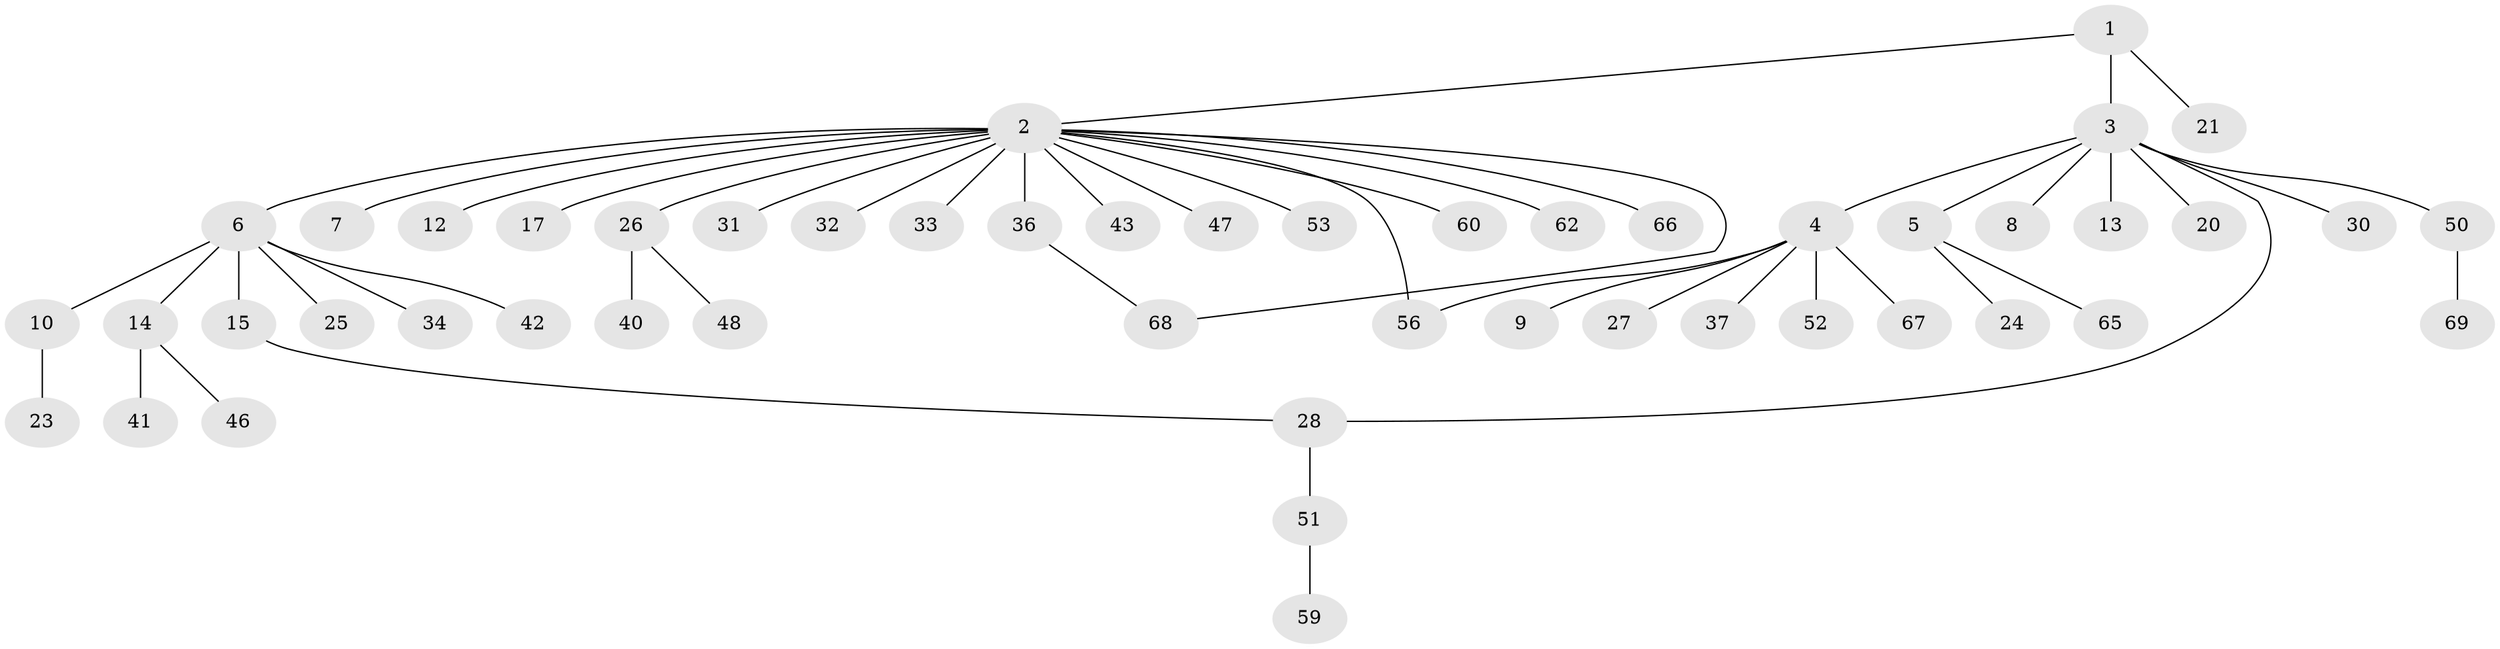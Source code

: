 // original degree distribution, {4: 0.043478260869565216, 20: 0.014492753623188406, 10: 0.014492753623188406, 7: 0.014492753623188406, 8: 0.014492753623188406, 1: 0.6086956521739131, 3: 0.07246376811594203, 2: 0.21739130434782608}
// Generated by graph-tools (version 1.1) at 2025/11/02/27/25 16:11:14]
// undirected, 50 vertices, 52 edges
graph export_dot {
graph [start="1"]
  node [color=gray90,style=filled];
  1 [super="+22"];
  2 [super="+63"];
  3 [super="+16"];
  4 [super="+49"];
  5 [super="+18"];
  6 [super="+11"];
  7;
  8;
  9;
  10 [super="+19"];
  12;
  13;
  14 [super="+35"];
  15 [super="+45"];
  17;
  20 [super="+55"];
  21;
  23;
  24;
  25;
  26 [super="+29"];
  27;
  28 [super="+38"];
  30 [super="+44"];
  31;
  32;
  33;
  34;
  36 [super="+39"];
  37 [super="+54"];
  40;
  41;
  42;
  43 [super="+64"];
  46;
  47 [super="+57"];
  48;
  50 [super="+58"];
  51 [super="+61"];
  52;
  53;
  56;
  59;
  60;
  62;
  65;
  66;
  67;
  68;
  69;
  1 -- 2;
  1 -- 3;
  1 -- 21;
  2 -- 6 [weight=2];
  2 -- 7;
  2 -- 12;
  2 -- 17;
  2 -- 26;
  2 -- 31;
  2 -- 32;
  2 -- 33;
  2 -- 36;
  2 -- 43;
  2 -- 47;
  2 -- 53;
  2 -- 56;
  2 -- 60;
  2 -- 62;
  2 -- 66;
  2 -- 68;
  3 -- 4;
  3 -- 5;
  3 -- 8;
  3 -- 13;
  3 -- 20;
  3 -- 28;
  3 -- 30;
  3 -- 50;
  4 -- 9;
  4 -- 27;
  4 -- 37;
  4 -- 56;
  4 -- 67;
  4 -- 52;
  5 -- 24;
  5 -- 65;
  6 -- 10;
  6 -- 14;
  6 -- 15;
  6 -- 25;
  6 -- 34;
  6 -- 42;
  10 -- 23;
  14 -- 46;
  14 -- 41;
  15 -- 28;
  26 -- 40;
  26 -- 48;
  28 -- 51;
  36 -- 68;
  50 -- 69;
  51 -- 59;
}
